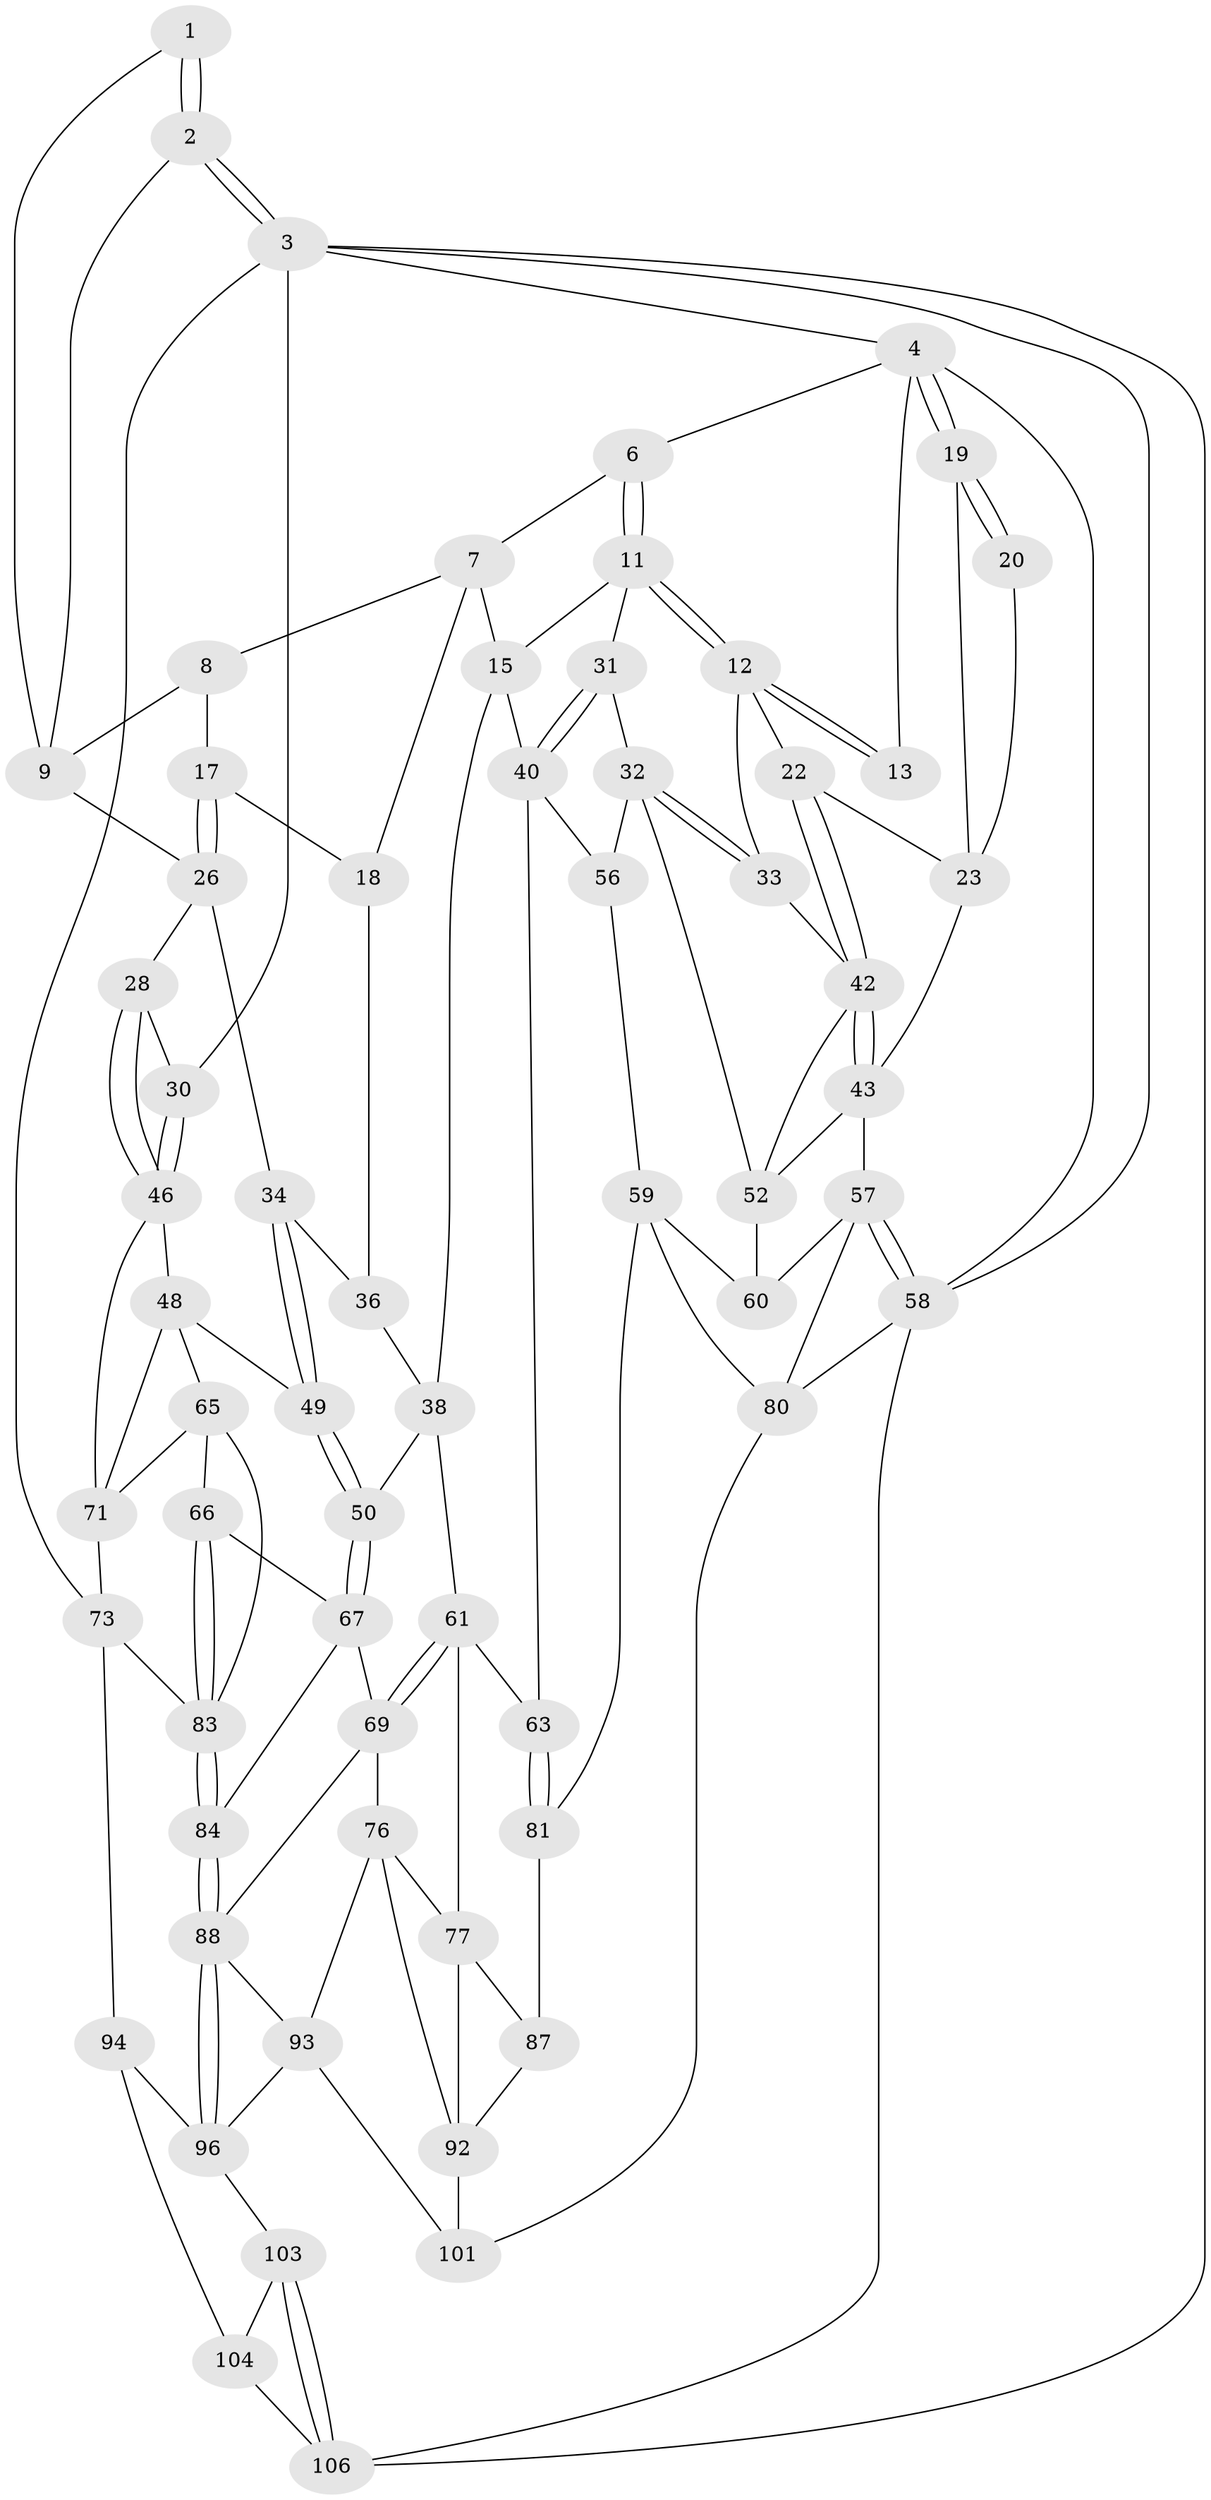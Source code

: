 // original degree distribution, {3: 0.046296296296296294, 6: 0.25, 5: 0.49074074074074076, 4: 0.21296296296296297}
// Generated by graph-tools (version 1.1) at 2025/42/03/06/25 10:42:35]
// undirected, 64 vertices, 139 edges
graph export_dot {
graph [start="1"]
  node [color=gray90,style=filled];
  1 [pos="+0.8458178312667007+0"];
  2 [pos="+1+0",super="+24"];
  3 [pos="+1+0",super="+72"];
  4 [pos="+0+0",super="+5"];
  6 [pos="+0.4207427271562634+0"];
  7 [pos="+0.4795649356970246+0",super="+14"];
  8 [pos="+0.6344544862072408+0",super="+10"];
  9 [pos="+0.8083583930339845+0.09652471154157646",super="+25"];
  11 [pos="+0.3222087254483659+0.09824137313846174",super="+16"];
  12 [pos="+0.27449940658152794+0.13032289752160417",super="+21"];
  13 [pos="+0.2021274579809967+0.03238114839379289"];
  15 [pos="+0.5276526466019664+0.14747230982435847",super="+39"];
  17 [pos="+0.6232709853522865+0.10173231933117283"];
  18 [pos="+0.577915551820734+0.11981450866628454"];
  19 [pos="+0+0"];
  20 [pos="+0.1535731303441272+0.047932168889932694"];
  22 [pos="+0.1487358889635689+0.16924741649368302"];
  23 [pos="+0.146932785090591+0.16820851273573062",super="+41"];
  26 [pos="+0.8152318072360707+0.13898675932791657",super="+27"];
  28 [pos="+0.8676319079431875+0.16937018701511047",super="+29"];
  30 [pos="+1+0.009179141038701304"];
  31 [pos="+0.3822316207219133+0.2792698639539211"];
  32 [pos="+0.3086578671899014+0.26747878185408863",super="+54"];
  33 [pos="+0.30196683356280973+0.26006568163321553"];
  34 [pos="+0.8094338388384235+0.20575296765402903",super="+35"];
  36 [pos="+0.6519290640389719+0.17563427102162837",super="+37"];
  38 [pos="+0.5577574461956163+0.3279728165651601",super="+51"];
  40 [pos="+0.48138695106329593+0.33803535049494415",super="+55"];
  42 [pos="+0.14273903049093306+0.23603197916213597",super="+45"];
  43 [pos="+0.016302778358106833+0.3523547465439452",super="+44"];
  46 [pos="+1+0.26581197269389395",super="+47"];
  48 [pos="+0.8177612762823007+0.3414804463167485",super="+64"];
  49 [pos="+0.8085022247150903+0.3334701401125578"];
  50 [pos="+0.7210803094768364+0.3752013393472792"];
  52 [pos="+0.18077895010596143+0.3438050619169098",super="+53"];
  56 [pos="+0.31423527736105716+0.46974452653763304"];
  57 [pos="+0+0.8730952107866156",super="+70"];
  58 [pos="+0+1",super="+107"];
  59 [pos="+0.29016714486369577+0.48038693560112555",super="+79"];
  60 [pos="+0.13589542397459042+0.4630663715568963"];
  61 [pos="+0.5998789464398285+0.4838162201964877",super="+62"];
  63 [pos="+0.387439262968987+0.484497881608547"];
  65 [pos="+0.8663090905267514+0.4824699959000848",super="+78"];
  66 [pos="+0.7861298080919854+0.5287526409294321"];
  67 [pos="+0.7256196233191314+0.5186768328941074",super="+68"];
  69 [pos="+0.6586990323147623+0.5539681301428032",super="+75"];
  71 [pos="+1+0.35659687531403245",super="+74"];
  73 [pos="+1+0.7988575351867255",super="+90"];
  76 [pos="+0.5895540318713942+0.6229916903295756",super="+91"];
  77 [pos="+0.5477554699739523+0.620198271501483",super="+86"];
  80 [pos="+0.11167109430128473+0.7615108092760347",super="+102"];
  81 [pos="+0.40721485534186125+0.6240933469476959",super="+82"];
  83 [pos="+0.80975582775977+0.6505426211766779",super="+85"];
  84 [pos="+0.8003049917692181+0.6651010486202024"];
  87 [pos="+0.44077415405885295+0.655293383101832",super="+98"];
  88 [pos="+0.7901135332721361+0.6914942362523617",super="+89"];
  92 [pos="+0.5456456117241107+0.7254379631104099",super="+97"];
  93 [pos="+0.6321087119020291+0.7676340751619976",super="+100"];
  94 [pos="+0.8909725555394714+0.8091098280179871",super="+95"];
  96 [pos="+0.8291648192168566+0.7593676469707855",super="+99"];
  101 [pos="+0.4499021210071975+0.9181091722468305"];
  103 [pos="+0.6698781660943529+0.8451176689566409"];
  104 [pos="+0.7123011626248757+0.85962219343411",super="+105"];
  106 [pos="+0.7153474104034824+1",super="+108"];
  1 -- 2;
  1 -- 2;
  1 -- 9;
  2 -- 3;
  2 -- 3;
  2 -- 9;
  3 -- 4;
  3 -- 30;
  3 -- 73;
  3 -- 58;
  3 -- 106;
  4 -- 19;
  4 -- 19;
  4 -- 58;
  4 -- 13;
  4 -- 6;
  6 -- 7;
  6 -- 11;
  6 -- 11;
  7 -- 8;
  7 -- 18;
  7 -- 15;
  8 -- 9;
  8 -- 17;
  9 -- 26;
  11 -- 12;
  11 -- 12;
  11 -- 31;
  11 -- 15;
  12 -- 13;
  12 -- 13;
  12 -- 33;
  12 -- 22;
  15 -- 40;
  15 -- 38;
  17 -- 18;
  17 -- 26;
  17 -- 26;
  18 -- 36;
  19 -- 20;
  19 -- 20;
  19 -- 23;
  20 -- 23;
  22 -- 23;
  22 -- 42;
  22 -- 42;
  23 -- 43;
  26 -- 34;
  26 -- 28;
  28 -- 46;
  28 -- 46;
  28 -- 30;
  30 -- 46;
  30 -- 46;
  31 -- 32;
  31 -- 40;
  31 -- 40;
  32 -- 33;
  32 -- 33;
  32 -- 56;
  32 -- 52;
  33 -- 42;
  34 -- 49;
  34 -- 49;
  34 -- 36 [weight=2];
  36 -- 38;
  38 -- 50;
  38 -- 61;
  40 -- 56;
  40 -- 63;
  42 -- 43;
  42 -- 43;
  42 -- 52;
  43 -- 57;
  43 -- 52;
  46 -- 48;
  46 -- 71;
  48 -- 49;
  48 -- 65;
  48 -- 71;
  49 -- 50;
  49 -- 50;
  50 -- 67;
  50 -- 67;
  52 -- 60;
  56 -- 59;
  57 -- 58;
  57 -- 58;
  57 -- 80;
  57 -- 60;
  58 -- 80;
  58 -- 106;
  59 -- 60;
  59 -- 80;
  59 -- 81;
  61 -- 69;
  61 -- 69;
  61 -- 77;
  61 -- 63;
  63 -- 81;
  63 -- 81;
  65 -- 66;
  65 -- 83;
  65 -- 71;
  66 -- 67;
  66 -- 83;
  66 -- 83;
  67 -- 84;
  67 -- 69;
  69 -- 88;
  69 -- 76;
  71 -- 73;
  73 -- 83;
  73 -- 94;
  76 -- 77;
  76 -- 93;
  76 -- 92;
  77 -- 92;
  77 -- 87;
  80 -- 101;
  81 -- 87 [weight=2];
  83 -- 84;
  83 -- 84;
  84 -- 88;
  84 -- 88;
  87 -- 92;
  88 -- 96;
  88 -- 96;
  88 -- 93;
  92 -- 101;
  93 -- 101;
  93 -- 96;
  94 -- 96;
  94 -- 104;
  96 -- 103;
  103 -- 104;
  103 -- 106;
  103 -- 106;
  104 -- 106;
}
